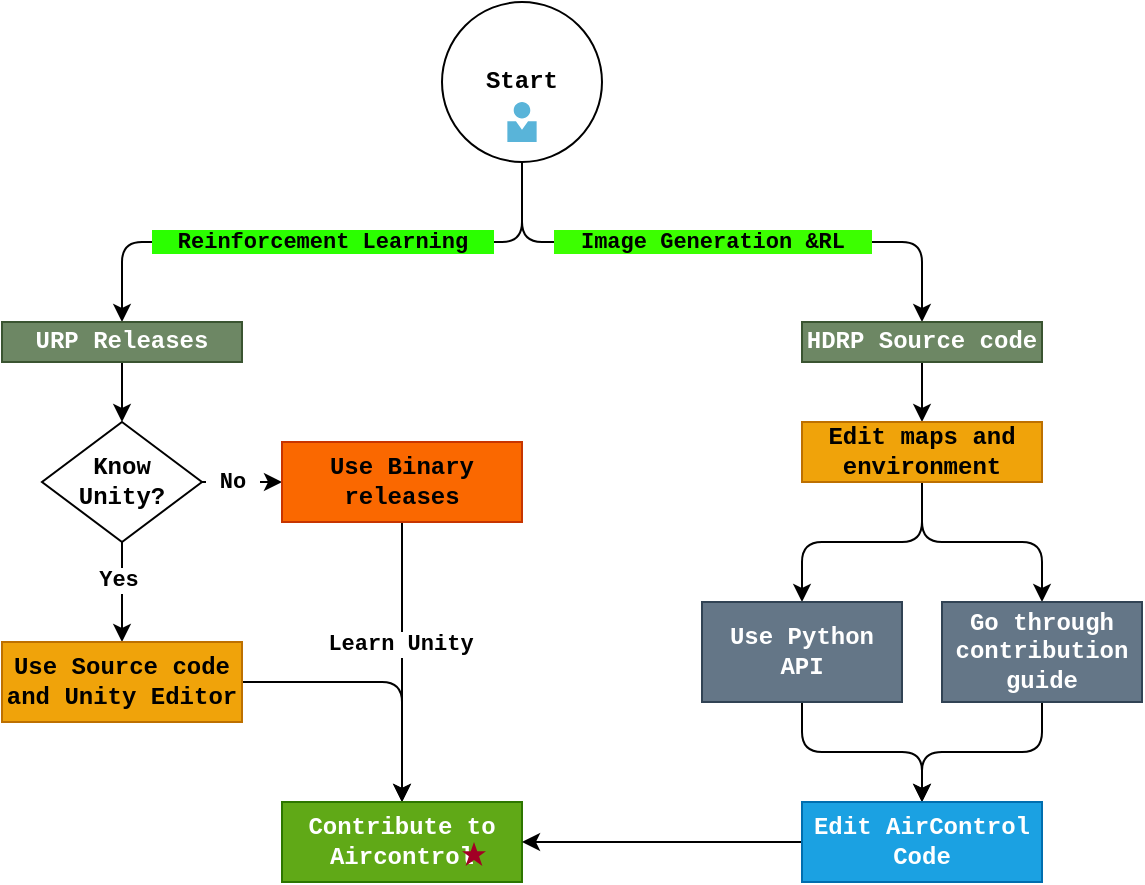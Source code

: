 <mxfile>
    <diagram id="uxYDzxc2ABPSpleY-eBa" name="Page-1">
        <mxGraphModel dx="980" dy="682" grid="1" gridSize="10" guides="1" tooltips="1" connect="1" arrows="1" fold="1" page="1" pageScale="1" pageWidth="827" pageHeight="1169" math="0" shadow="0">
            <root>
                <mxCell id="0"/>
                <mxCell id="1" parent="0"/>
                <mxCell id="4" style="edgeStyle=orthogonalEdgeStyle;html=1;fontFamily=Courier New;fontStyle=1" edge="1" parent="1" source="2">
                    <mxGeometry relative="1" as="geometry">
                        <mxPoint x="200" y="240" as="targetPoint"/>
                        <Array as="points">
                            <mxPoint x="400" y="200"/>
                            <mxPoint x="200" y="200"/>
                        </Array>
                    </mxGeometry>
                </mxCell>
                <mxCell id="5" value="&lt;span style=&quot;background-color: rgb(43 , 255 , 0)&quot;&gt;&amp;nbsp; Reinforcement Learning&amp;nbsp;&amp;nbsp;&lt;/span&gt;" style="edgeLabel;html=1;align=center;verticalAlign=middle;resizable=0;points=[];fontFamily=Courier New;fontStyle=1" vertex="1" connectable="0" parent="4">
                    <mxGeometry x="0.209" y="-4" relative="1" as="geometry">
                        <mxPoint x="29" y="4" as="offset"/>
                    </mxGeometry>
                </mxCell>
                <mxCell id="9" style="edgeStyle=orthogonalEdgeStyle;html=1;fontFamily=Courier New;fontStyle=1" edge="1" parent="1" source="2">
                    <mxGeometry relative="1" as="geometry">
                        <mxPoint x="600" y="240" as="targetPoint"/>
                        <Array as="points">
                            <mxPoint x="400" y="200"/>
                            <mxPoint x="600" y="200"/>
                            <mxPoint x="600" y="240"/>
                        </Array>
                    </mxGeometry>
                </mxCell>
                <mxCell id="10" value="&lt;span style=&quot;background-color: rgb(60 , 255 , 0)&quot;&gt;&amp;nbsp; Image Generation &amp;amp;RL&amp;nbsp;&amp;nbsp;&lt;/span&gt;" style="edgeLabel;html=1;align=center;verticalAlign=middle;resizable=0;points=[];fontFamily=Courier New;fontStyle=1" vertex="1" connectable="0" parent="9">
                    <mxGeometry x="-0.101" y="-1" relative="1" as="geometry">
                        <mxPoint x="9" y="-1" as="offset"/>
                    </mxGeometry>
                </mxCell>
                <mxCell id="2" value="Start" style="ellipse;whiteSpace=wrap;html=1;aspect=fixed;fontFamily=Courier New;fontStyle=1" vertex="1" parent="1">
                    <mxGeometry x="360" y="80" width="80" height="80" as="geometry"/>
                </mxCell>
                <mxCell id="19" style="edgeStyle=orthogonalEdgeStyle;html=1;entryX=0.5;entryY=0;entryDx=0;entryDy=0;fontFamily=Courier New;fontStyle=1" edge="1" parent="1" source="13" target="18">
                    <mxGeometry relative="1" as="geometry"/>
                </mxCell>
                <mxCell id="13" value="URP Releases" style="rounded=0;whiteSpace=wrap;html=1;fillColor=#6d8764;strokeColor=#3A5431;fontColor=#ffffff;fontFamily=Courier New;fontStyle=1" vertex="1" parent="1">
                    <mxGeometry x="140" y="240" width="120" height="20" as="geometry"/>
                </mxCell>
                <mxCell id="20" style="edgeStyle=orthogonalEdgeStyle;html=1;fontFamily=Courier New;fontStyle=1" edge="1" parent="1" source="18">
                    <mxGeometry relative="1" as="geometry">
                        <mxPoint x="200" y="400" as="targetPoint"/>
                    </mxGeometry>
                </mxCell>
                <mxCell id="24" value="&amp;nbsp; Yes&amp;nbsp;&amp;nbsp;" style="edgeLabel;html=1;align=center;verticalAlign=middle;resizable=0;points=[];fontFamily=Courier New;fontStyle=1" vertex="1" connectable="0" parent="20">
                    <mxGeometry x="-0.272" y="-2" relative="1" as="geometry">
                        <mxPoint as="offset"/>
                    </mxGeometry>
                </mxCell>
                <mxCell id="23" style="edgeStyle=orthogonalEdgeStyle;html=1;exitX=1;exitY=0.5;exitDx=0;exitDy=0;entryX=0;entryY=0.5;entryDx=0;entryDy=0;fontFamily=Courier New;fontStyle=1" edge="1" parent="1" source="18" target="22">
                    <mxGeometry relative="1" as="geometry"/>
                </mxCell>
                <mxCell id="25" value="&amp;nbsp;No&amp;nbsp;" style="edgeLabel;html=1;align=center;verticalAlign=middle;resizable=0;points=[];fontFamily=Courier New;fontStyle=1" vertex="1" connectable="0" parent="23">
                    <mxGeometry x="-0.282" relative="1" as="geometry">
                        <mxPoint as="offset"/>
                    </mxGeometry>
                </mxCell>
                <mxCell id="18" value="Know&lt;br&gt;Unity?" style="rhombus;whiteSpace=wrap;html=1;fontFamily=Courier New;fontStyle=1" vertex="1" parent="1">
                    <mxGeometry x="160" y="290" width="80" height="60" as="geometry"/>
                </mxCell>
                <mxCell id="30" style="edgeStyle=orthogonalEdgeStyle;html=1;exitX=1;exitY=0.5;exitDx=0;exitDy=0;entryX=0.5;entryY=0;entryDx=0;entryDy=0;fontFamily=Courier New;fontStyle=1" edge="1" parent="1" source="21" target="28">
                    <mxGeometry relative="1" as="geometry"/>
                </mxCell>
                <mxCell id="21" value="Use Source code and Unity Editor" style="rounded=0;whiteSpace=wrap;html=1;fillColor=#f0a30a;strokeColor=#BD7000;fontColor=#000000;fontFamily=Courier New;fontStyle=1" vertex="1" parent="1">
                    <mxGeometry x="140" y="400" width="120" height="40" as="geometry"/>
                </mxCell>
                <mxCell id="29" value="" style="edgeStyle=orthogonalEdgeStyle;html=1;fontFamily=Courier New;fontStyle=1" edge="1" parent="1" source="22" target="28">
                    <mxGeometry relative="1" as="geometry"/>
                </mxCell>
                <mxCell id="31" value="Learn Unity" style="edgeLabel;html=1;align=center;verticalAlign=middle;resizable=0;points=[];fontFamily=Courier New;fontStyle=1" vertex="1" connectable="0" parent="29">
                    <mxGeometry x="-0.126" y="-1" relative="1" as="geometry">
                        <mxPoint as="offset"/>
                    </mxGeometry>
                </mxCell>
                <mxCell id="22" value="Use Binary releases" style="rounded=0;whiteSpace=wrap;html=1;fillColor=#fa6800;strokeColor=#C73500;fontColor=#000000;fontFamily=Courier New;fontStyle=1" vertex="1" parent="1">
                    <mxGeometry x="280" y="300" width="120" height="40" as="geometry"/>
                </mxCell>
                <mxCell id="28" value="Contribute to Aircontrol" style="rounded=0;whiteSpace=wrap;html=1;fillColor=#60a917;strokeColor=#2D7600;fontColor=#ffffff;fontFamily=Courier New;fontStyle=1" vertex="1" parent="1">
                    <mxGeometry x="280" y="480" width="120" height="40" as="geometry"/>
                </mxCell>
                <mxCell id="34" value="" style="edgeStyle=orthogonalEdgeStyle;html=1;fontFamily=Courier New;fontStyle=1" edge="1" parent="1" source="32" target="33">
                    <mxGeometry relative="1" as="geometry"/>
                </mxCell>
                <mxCell id="32" value="HDRP Source code" style="rounded=0;whiteSpace=wrap;html=1;fillColor=#6d8764;strokeColor=#3A5431;fontColor=#ffffff;fontFamily=Courier New;fontStyle=1" vertex="1" parent="1">
                    <mxGeometry x="540" y="240" width="120" height="20" as="geometry"/>
                </mxCell>
                <mxCell id="36" style="edgeStyle=orthogonalEdgeStyle;html=1;entryX=0.5;entryY=0;entryDx=0;entryDy=0;fontFamily=Courier New;fontStyle=1" edge="1" parent="1" source="33" target="35">
                    <mxGeometry relative="1" as="geometry"/>
                </mxCell>
                <mxCell id="38" style="edgeStyle=orthogonalEdgeStyle;html=1;exitX=0.5;exitY=1;exitDx=0;exitDy=0;fontFamily=Courier New;fontStyle=1" edge="1" parent="1" source="33" target="37">
                    <mxGeometry relative="1" as="geometry"/>
                </mxCell>
                <mxCell id="33" value="Edit maps and environment" style="rounded=0;whiteSpace=wrap;html=1;fillColor=#f0a30a;strokeColor=#BD7000;fontColor=#000000;fontFamily=Courier New;fontStyle=1" vertex="1" parent="1">
                    <mxGeometry x="540" y="290" width="120" height="30" as="geometry"/>
                </mxCell>
                <mxCell id="40" value="" style="edgeStyle=orthogonalEdgeStyle;html=1;fontFamily=Courier New;fontStyle=1" edge="1" parent="1" source="35" target="39">
                    <mxGeometry relative="1" as="geometry"/>
                </mxCell>
                <mxCell id="35" value="Use Python API" style="rounded=0;whiteSpace=wrap;html=1;fillColor=#647687;strokeColor=#314354;fontColor=#ffffff;fontFamily=Courier New;fontStyle=1" vertex="1" parent="1">
                    <mxGeometry x="490" y="380" width="100" height="50" as="geometry"/>
                </mxCell>
                <mxCell id="41" style="edgeStyle=orthogonalEdgeStyle;html=1;entryX=0.5;entryY=0;entryDx=0;entryDy=0;fontFamily=Courier New;fontStyle=1" edge="1" parent="1" source="37" target="39">
                    <mxGeometry relative="1" as="geometry"/>
                </mxCell>
                <mxCell id="37" value="Go through contribution guide" style="rounded=0;whiteSpace=wrap;html=1;fillColor=#647687;strokeColor=#314354;fontColor=#ffffff;fontFamily=Courier New;fontStyle=1" vertex="1" parent="1">
                    <mxGeometry x="610" y="380" width="100" height="50" as="geometry"/>
                </mxCell>
                <mxCell id="42" style="edgeStyle=orthogonalEdgeStyle;html=1;entryX=1;entryY=0.5;entryDx=0;entryDy=0;fontFamily=Courier New;fontStyle=1" edge="1" parent="1" source="39" target="28">
                    <mxGeometry relative="1" as="geometry"/>
                </mxCell>
                <mxCell id="39" value="Edit AirControl Code" style="rounded=0;whiteSpace=wrap;html=1;fillColor=#1ba1e2;strokeColor=#006EAF;fontColor=#ffffff;fontFamily=Courier New;fontStyle=1" vertex="1" parent="1">
                    <mxGeometry x="540" y="480" width="120" height="40" as="geometry"/>
                </mxCell>
                <mxCell id="49" value="" style="html=1;verticalLabelPosition=bottom;labelBackgroundColor=#ffffff;verticalAlign=top;shadow=0;dashed=0;strokeWidth=2;shape=mxgraph.ios7.misc.star;fillColor=#a20025;strokeColor=#6F0000;fontColor=#ffffff;fontFamily=Courier New;fontStyle=1" vertex="1" parent="1">
                    <mxGeometry x="370" y="500" width="12" height="12" as="geometry"/>
                </mxCell>
                <mxCell id="50" value="" style="aspect=fixed;html=1;points=[];align=center;image;fontSize=12;image=img/lib/mscae/Person.svg;fontFamily=Courier New;fontStyle=1" vertex="1" parent="1">
                    <mxGeometry x="392.6" y="130" width="14.8" height="20" as="geometry"/>
                </mxCell>
            </root>
        </mxGraphModel>
    </diagram>
</mxfile>